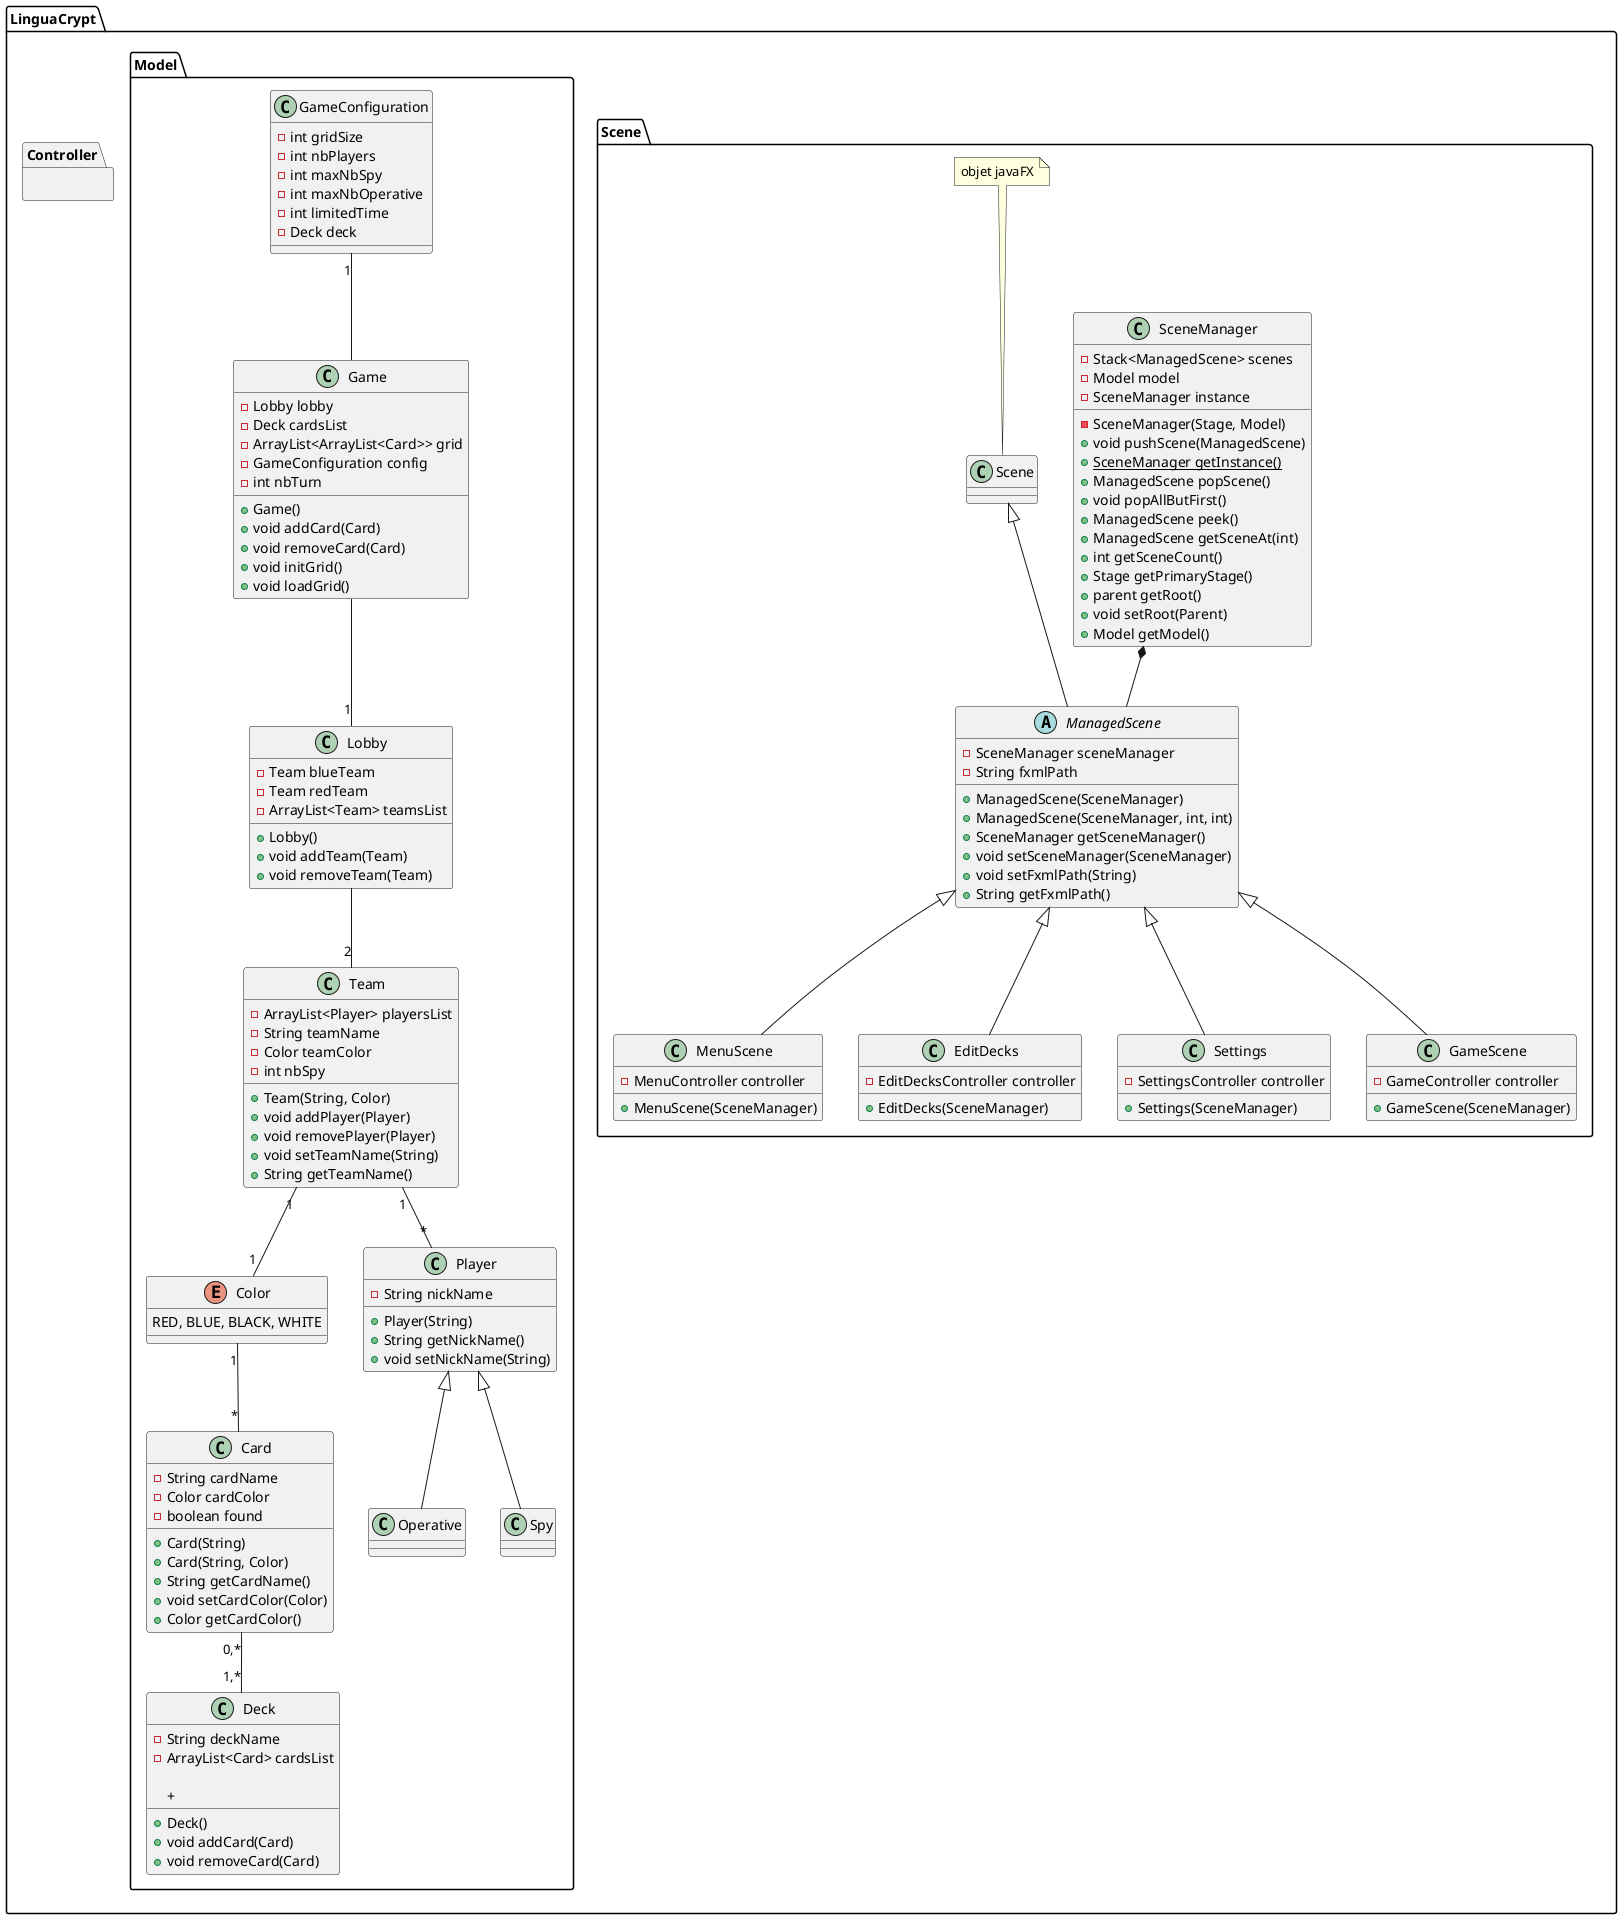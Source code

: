 ' visibilite/caractere : private(-), protected(#), public(+)

@startuml

package LinguaCrypt{
    package LinguaCrypt.Scene{
        class SceneManager{
            - Stack<ManagedScene> scenes
            - Model model
            - SceneManager instance

            - SceneManager(Stage, Model)
            + void pushScene(ManagedScene)
            + {static} SceneManager getInstance()
            + ManagedScene popScene()
            + void popAllButFirst()
            + ManagedScene peek()
            + ManagedScene getSceneAt(int)
            + int getSceneCount()
            + Stage getPrimaryStage()
            + parent getRoot()
            + void setRoot(Parent)
            + Model getModel()
        }

        abstract class ManagedScene extends Scene {
            - SceneManager sceneManager
            - String fxmlPath
            
            + ManagedScene(SceneManager)
            + ManagedScene(SceneManager, int, int)
            + SceneManager getSceneManager()
            + void setSceneManager(SceneManager)
            + void setFxmlPath(String)
            + String getFxmlPath()
            ' get controller ?
        }

        class MenuScene extends ManagedScene {
            - MenuController controller

            + MenuScene(SceneManager)
        }

        class EditDecks extends ManagedScene {
            - EditDecksController controller

            + EditDecks(SceneManager)
        }

        class Settings extends ManagedScene {
            - SettingsController controller

            + Settings(SceneManager)
        }

        class GameScene extends ManagedScene {
            - GameController controller

            + GameScene(SceneManager)
        }

    note "objet javaFX" as N1
    N1 .. Scene
    SceneManager *-- ManagedScene

    }

    package LinguaCrypt.Controller{ 
        ' un controller par scè1ne 
    }

    package LinguaCrypt.Model{
        enum Color{
            RED, BLUE, BLACK, WHITE
        }

        class Operative extends Player{}

        class Spy extends Player{}

        class Player{
            - String nickName

            + Player(String)
            + String getNickName()
            + void setNickName(String)
        }
        
        class Team{
            - ArrayList<Player> playersList
            - String teamName
            - Color teamColor
            - int nbSpy


            + Team(String, Color)
            + void addPlayer(Player)
            + void removePlayer(Player)
            + void setTeamName(String)
            + String getTeamName()
        }

        class Card{
            - String cardName
            - Color cardColor
            - boolean found

            + Card(String)
            + Card(String, Color)
            + String getCardName()
            + void setCardColor(Color)
            + Color getCardColor()

        }

        class Deck{
            - String deckName
            - ArrayList<Card> cardsList

            + Deck()
            + void addCard(Card)
            + void removeCard(Card)
            + 
        }

        class GameConfiguration{
            - int gridSize
            - int nbPlayers
            - int maxNbSpy
            - int maxNbOperative 
            - int limitedTime /' -1 if time not limited  '/
            - Deck deck            
        }

        class Lobby{
            - Team blueTeam
            - Team redTeam
            - ArrayList<Team> teamsList

            + Lobby()
            + void addTeam(Team)
            + void removeTeam(Team)
        
        }

        class Game{
            - Lobby lobby
            - Deck cardsList
            - ArrayList<ArrayList<Card>> grid
            - GameConfiguration config
            - int nbTurn
            
            + Game()
            + void addCard(Card)
            + void removeCard(Card)
            + void initGrid()
            + void loadGrid()
        }



        Team "1"--"*" Player
        Team "1"--"1" Color
        Color "1"--"*" Card
        Card "0,*"--"1,*" Deck
        GameConfiguration "1"-- Game
        Game --"1" Lobby
        Lobby --"2" Team
    }
}

@enduml